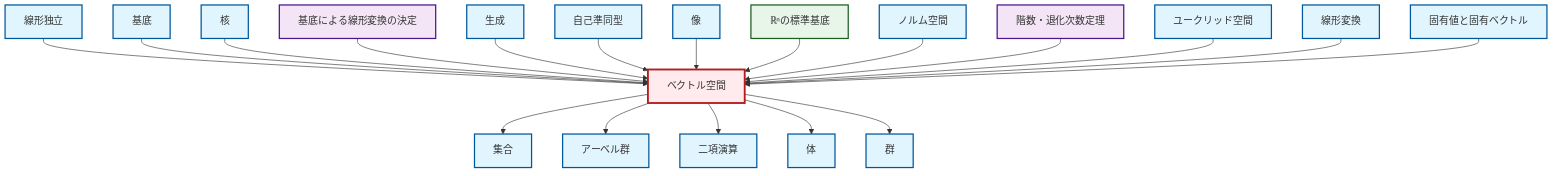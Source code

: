 graph TD
    classDef definition fill:#e1f5fe,stroke:#01579b,stroke-width:2px
    classDef theorem fill:#f3e5f5,stroke:#4a148c,stroke-width:2px
    classDef axiom fill:#fff3e0,stroke:#e65100,stroke-width:2px
    classDef example fill:#e8f5e9,stroke:#1b5e20,stroke-width:2px
    classDef current fill:#ffebee,stroke:#b71c1c,stroke-width:3px
    def-linear-transformation["線形変換"]:::definition
    thm-rank-nullity["階数・退化次数定理"]:::theorem
    def-vector-space["ベクトル空間"]:::definition
    def-image["像"]:::definition
    def-span["生成"]:::definition
    def-kernel["核"]:::definition
    def-field["体"]:::definition
    thm-linear-transformation-basis["基底による線形変換の決定"]:::theorem
    def-normed-vector-space["ノルム空間"]:::definition
    def-group["群"]:::definition
    def-abelian-group["アーベル群"]:::definition
    def-linear-independence["線形独立"]:::definition
    def-endomorphism["自己準同型"]:::definition
    def-eigenvalue-eigenvector["固有値と固有ベクトル"]:::definition
    def-euclidean-space["ユークリッド空間"]:::definition
    ex-standard-basis-rn["ℝⁿの標準基底"]:::example
    def-set["集合"]:::definition
    def-binary-operation["二項演算"]:::definition
    def-basis["基底"]:::definition
    def-vector-space --> def-set
    def-linear-independence --> def-vector-space
    def-basis --> def-vector-space
    def-kernel --> def-vector-space
    thm-linear-transformation-basis --> def-vector-space
    def-span --> def-vector-space
    def-endomorphism --> def-vector-space
    def-image --> def-vector-space
    def-vector-space --> def-abelian-group
    ex-standard-basis-rn --> def-vector-space
    def-normed-vector-space --> def-vector-space
    thm-rank-nullity --> def-vector-space
    def-euclidean-space --> def-vector-space
    def-vector-space --> def-binary-operation
    def-linear-transformation --> def-vector-space
    def-vector-space --> def-field
    def-vector-space --> def-group
    def-eigenvalue-eigenvector --> def-vector-space
    class def-vector-space current